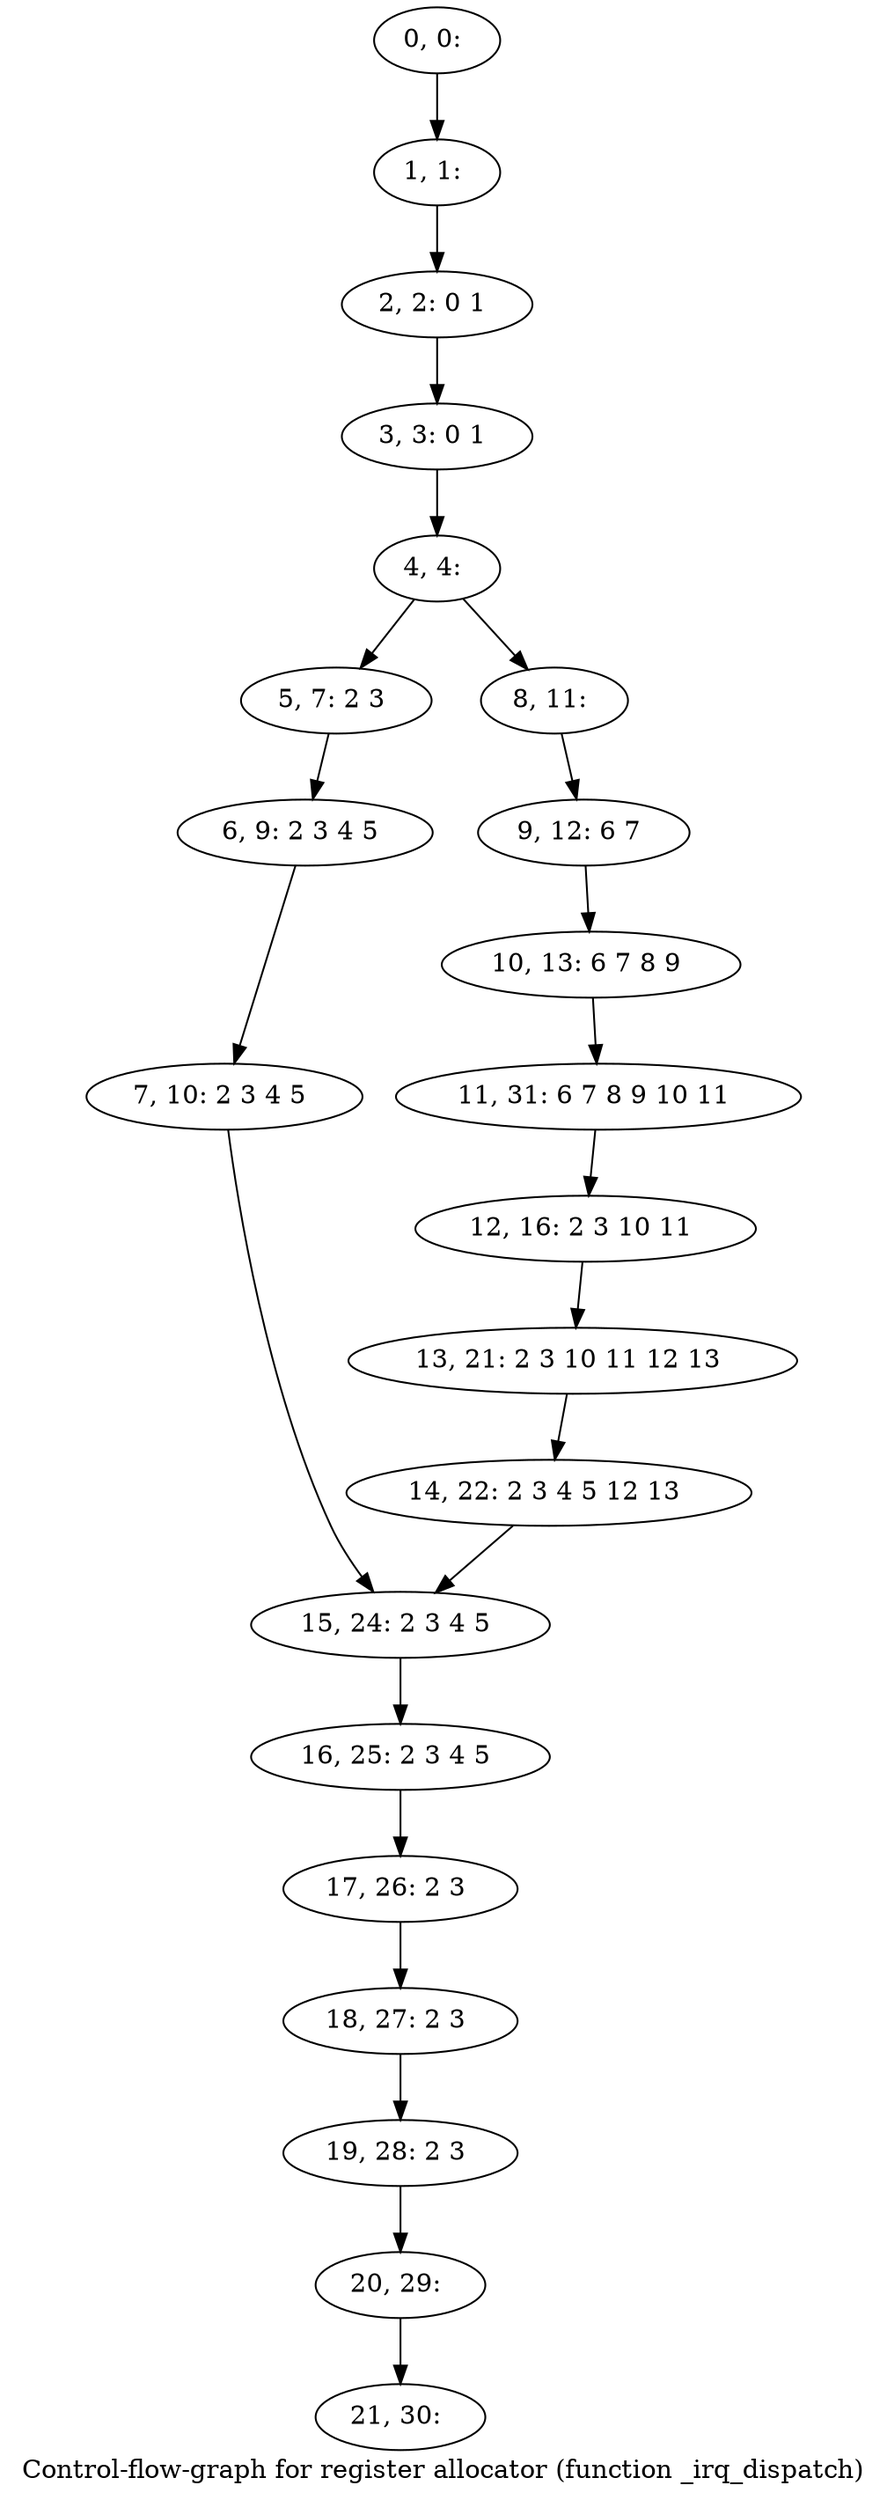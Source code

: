 digraph G {
graph [label="Control-flow-graph for register allocator (function _irq_dispatch)"]
0[label="0, 0: "];
1[label="1, 1: "];
2[label="2, 2: 0 1 "];
3[label="3, 3: 0 1 "];
4[label="4, 4: "];
5[label="5, 7: 2 3 "];
6[label="6, 9: 2 3 4 5 "];
7[label="7, 10: 2 3 4 5 "];
8[label="8, 11: "];
9[label="9, 12: 6 7 "];
10[label="10, 13: 6 7 8 9 "];
11[label="11, 31: 6 7 8 9 10 11 "];
12[label="12, 16: 2 3 10 11 "];
13[label="13, 21: 2 3 10 11 12 13 "];
14[label="14, 22: 2 3 4 5 12 13 "];
15[label="15, 24: 2 3 4 5 "];
16[label="16, 25: 2 3 4 5 "];
17[label="17, 26: 2 3 "];
18[label="18, 27: 2 3 "];
19[label="19, 28: 2 3 "];
20[label="20, 29: "];
21[label="21, 30: "];
0->1 ;
1->2 ;
2->3 ;
3->4 ;
4->5 ;
4->8 ;
5->6 ;
6->7 ;
7->15 ;
8->9 ;
9->10 ;
10->11 ;
11->12 ;
12->13 ;
13->14 ;
14->15 ;
15->16 ;
16->17 ;
17->18 ;
18->19 ;
19->20 ;
20->21 ;
}
